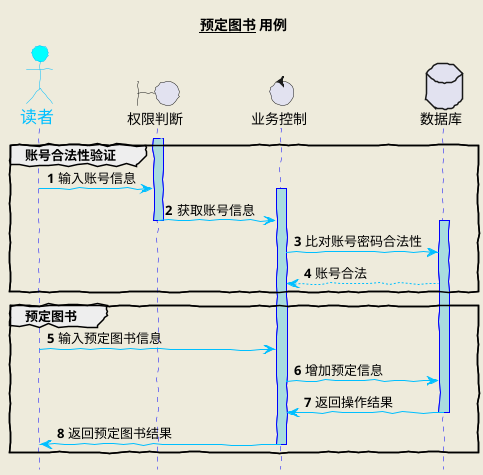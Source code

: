 @startuml
skinparam backgroundColor #EEEBDC
skinparam handwritten true

skinparam sequence {
	ArrowColor DeepSkyBlue
	ActorBorderColor DeepSkyBlue
	LifeLineBorderColor blue
	LifeLineBackgroundColor #A9DCDF
	
	ParticipantBorderColor DeepSkyBlue
	ParticipantBackgroundColor DodgerBlue
	ParticipantFontName Impact
	ParticipantFontSize 17
	ParticipantFontColor #A9DCDF
	
	ActorBackgroundColor aqua
	ActorFontColor DeepSkyBlue
	ActorFontSize 17
	ActorFontName Aapex
}

hide footbox
title __预定图书__ 用例
actor 读者 
boundary 权限判断
control 业务控制
database 数据库


autonumber
group 账号合法性验证
activate 权限判断
	读者 -> 权限判断 :  输入账号信息
	activate 业务控制
		权限判断 -> 业务控制 : 获取账号信息
deactivate 权限判断
		activate 数据库
			业务控制 -> 数据库 : 比对账号密码合法性
			数据库 --> 业务控制 : 账号合法
end
group 预定图书
			读者 -> 业务控制 : 输入预定图书信息
			业务控制 -> 数据库 : 增加预定信息
			数据库 -> 业务控制 : 返回操作结果
		deactivate 数据库
	业务控制 -> 读者 : 返回预定图书结果
	deactivate 业务控制
	

end

@enduml
